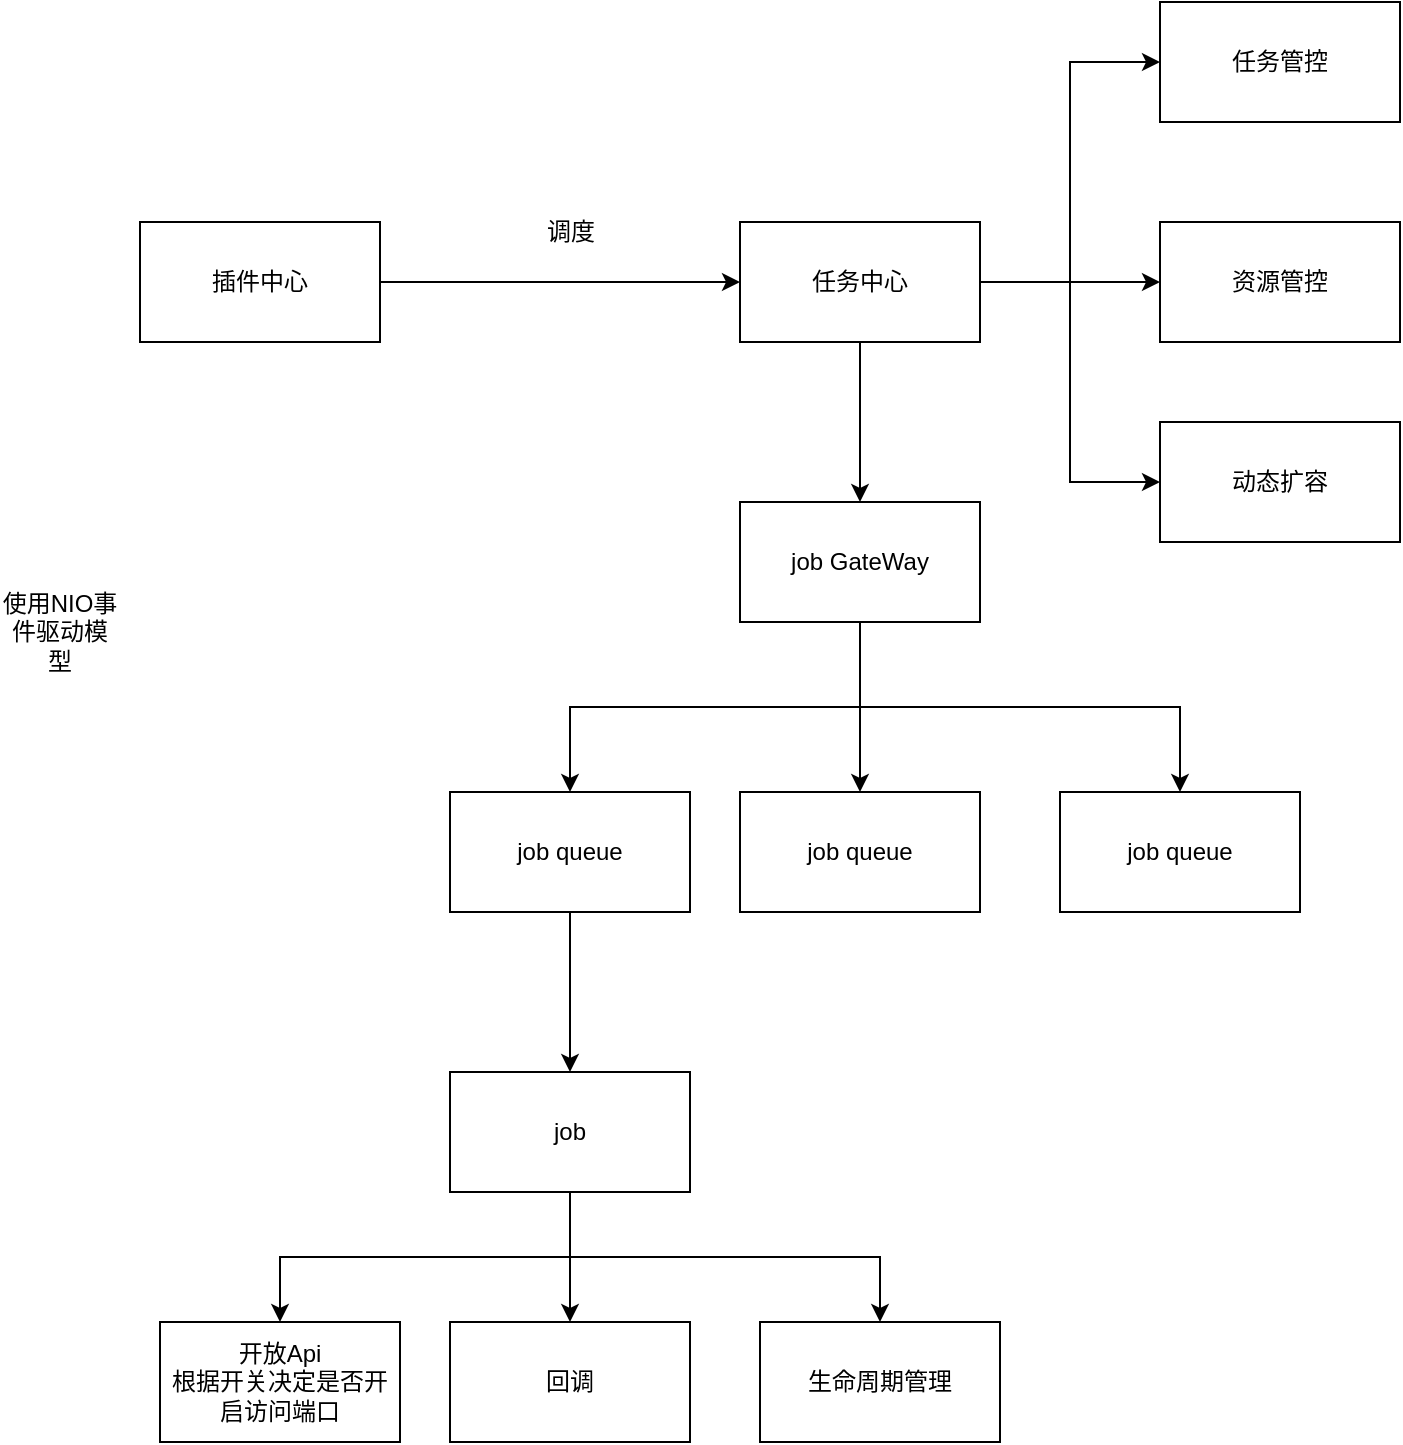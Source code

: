 <mxfile version="20.7.4" type="github">
  <diagram id="PbEQ039e5MZ8Hlv1BQLl" name="第 1 页">
    <mxGraphModel dx="1004" dy="549" grid="1" gridSize="10" guides="1" tooltips="1" connect="1" arrows="1" fold="1" page="1" pageScale="1" pageWidth="827" pageHeight="1169" math="0" shadow="0">
      <root>
        <mxCell id="0" />
        <mxCell id="1" parent="0" />
        <mxCell id="ydk9H1n4P7CN5_Hp086h-1" value="" style="edgeStyle=orthogonalEdgeStyle;rounded=0;orthogonalLoop=1;jettySize=auto;html=1;" edge="1" parent="1" source="ydk9H1n4P7CN5_Hp086h-2" target="ydk9H1n4P7CN5_Hp086h-7">
          <mxGeometry relative="1" as="geometry" />
        </mxCell>
        <mxCell id="ydk9H1n4P7CN5_Hp086h-2" value="插件中心" style="rounded=0;whiteSpace=wrap;html=1;" vertex="1" parent="1">
          <mxGeometry x="130" y="240" width="120" height="60" as="geometry" />
        </mxCell>
        <mxCell id="ydk9H1n4P7CN5_Hp086h-3" value="" style="edgeStyle=orthogonalEdgeStyle;rounded=0;orthogonalLoop=1;jettySize=auto;html=1;entryX=0;entryY=0.5;entryDx=0;entryDy=0;" edge="1" parent="1" source="ydk9H1n4P7CN5_Hp086h-7" target="ydk9H1n4P7CN5_Hp086h-8">
          <mxGeometry relative="1" as="geometry" />
        </mxCell>
        <mxCell id="ydk9H1n4P7CN5_Hp086h-4" style="edgeStyle=orthogonalEdgeStyle;rounded=0;orthogonalLoop=1;jettySize=auto;html=1;exitX=1;exitY=0.5;exitDx=0;exitDy=0;" edge="1" parent="1" source="ydk9H1n4P7CN5_Hp086h-7" target="ydk9H1n4P7CN5_Hp086h-9">
          <mxGeometry relative="1" as="geometry" />
        </mxCell>
        <mxCell id="ydk9H1n4P7CN5_Hp086h-5" style="edgeStyle=orthogonalEdgeStyle;rounded=0;orthogonalLoop=1;jettySize=auto;html=1;exitX=1;exitY=0.5;exitDx=0;exitDy=0;entryX=0;entryY=0.5;entryDx=0;entryDy=0;" edge="1" parent="1" source="ydk9H1n4P7CN5_Hp086h-7" target="ydk9H1n4P7CN5_Hp086h-10">
          <mxGeometry relative="1" as="geometry" />
        </mxCell>
        <mxCell id="ydk9H1n4P7CN5_Hp086h-6" value="" style="edgeStyle=orthogonalEdgeStyle;rounded=0;orthogonalLoop=1;jettySize=auto;html=1;" edge="1" parent="1" source="ydk9H1n4P7CN5_Hp086h-7" target="ydk9H1n4P7CN5_Hp086h-15">
          <mxGeometry relative="1" as="geometry" />
        </mxCell>
        <mxCell id="ydk9H1n4P7CN5_Hp086h-7" value="任务中心" style="rounded=0;whiteSpace=wrap;html=1;" vertex="1" parent="1">
          <mxGeometry x="430" y="240" width="120" height="60" as="geometry" />
        </mxCell>
        <mxCell id="ydk9H1n4P7CN5_Hp086h-8" value="任务管控" style="rounded=0;whiteSpace=wrap;html=1;" vertex="1" parent="1">
          <mxGeometry x="640" y="130" width="120" height="60" as="geometry" />
        </mxCell>
        <mxCell id="ydk9H1n4P7CN5_Hp086h-9" value="资源管控" style="rounded=0;whiteSpace=wrap;html=1;" vertex="1" parent="1">
          <mxGeometry x="640" y="240" width="120" height="60" as="geometry" />
        </mxCell>
        <mxCell id="ydk9H1n4P7CN5_Hp086h-10" value="动态扩容" style="rounded=0;whiteSpace=wrap;html=1;" vertex="1" parent="1">
          <mxGeometry x="640" y="340" width="120" height="60" as="geometry" />
        </mxCell>
        <mxCell id="ydk9H1n4P7CN5_Hp086h-11" value="调度" style="text;html=1;align=center;verticalAlign=middle;resizable=0;points=[];autosize=1;strokeColor=none;fillColor=none;" vertex="1" parent="1">
          <mxGeometry x="320" y="230" width="50" height="30" as="geometry" />
        </mxCell>
        <mxCell id="ydk9H1n4P7CN5_Hp086h-12" style="edgeStyle=orthogonalEdgeStyle;rounded=0;orthogonalLoop=1;jettySize=auto;html=1;exitX=0.5;exitY=1;exitDx=0;exitDy=0;" edge="1" parent="1" source="ydk9H1n4P7CN5_Hp086h-15" target="ydk9H1n4P7CN5_Hp086h-17">
          <mxGeometry relative="1" as="geometry" />
        </mxCell>
        <mxCell id="ydk9H1n4P7CN5_Hp086h-13" style="edgeStyle=orthogonalEdgeStyle;rounded=0;orthogonalLoop=1;jettySize=auto;html=1;exitX=0.5;exitY=1;exitDx=0;exitDy=0;" edge="1" parent="1" source="ydk9H1n4P7CN5_Hp086h-15" target="ydk9H1n4P7CN5_Hp086h-18">
          <mxGeometry relative="1" as="geometry" />
        </mxCell>
        <mxCell id="ydk9H1n4P7CN5_Hp086h-14" style="edgeStyle=orthogonalEdgeStyle;rounded=0;orthogonalLoop=1;jettySize=auto;html=1;exitX=0.5;exitY=1;exitDx=0;exitDy=0;" edge="1" parent="1" source="ydk9H1n4P7CN5_Hp086h-15" target="ydk9H1n4P7CN5_Hp086h-19">
          <mxGeometry relative="1" as="geometry" />
        </mxCell>
        <mxCell id="ydk9H1n4P7CN5_Hp086h-15" value="job GateWay" style="rounded=0;whiteSpace=wrap;html=1;" vertex="1" parent="1">
          <mxGeometry x="430" y="380" width="120" height="60" as="geometry" />
        </mxCell>
        <mxCell id="ydk9H1n4P7CN5_Hp086h-16" value="" style="edgeStyle=orthogonalEdgeStyle;rounded=0;orthogonalLoop=1;jettySize=auto;html=1;" edge="1" parent="1" source="ydk9H1n4P7CN5_Hp086h-17" target="ydk9H1n4P7CN5_Hp086h-23">
          <mxGeometry relative="1" as="geometry" />
        </mxCell>
        <mxCell id="ydk9H1n4P7CN5_Hp086h-17" value="job queue" style="rounded=0;whiteSpace=wrap;html=1;" vertex="1" parent="1">
          <mxGeometry x="285" y="525" width="120" height="60" as="geometry" />
        </mxCell>
        <mxCell id="ydk9H1n4P7CN5_Hp086h-18" value="job queue" style="rounded=0;whiteSpace=wrap;html=1;" vertex="1" parent="1">
          <mxGeometry x="430" y="525" width="120" height="60" as="geometry" />
        </mxCell>
        <mxCell id="ydk9H1n4P7CN5_Hp086h-19" value="job queue" style="rounded=0;whiteSpace=wrap;html=1;" vertex="1" parent="1">
          <mxGeometry x="590" y="525" width="120" height="60" as="geometry" />
        </mxCell>
        <mxCell id="ydk9H1n4P7CN5_Hp086h-20" style="edgeStyle=orthogonalEdgeStyle;rounded=0;orthogonalLoop=1;jettySize=auto;html=1;exitX=0.5;exitY=1;exitDx=0;exitDy=0;" edge="1" parent="1" source="ydk9H1n4P7CN5_Hp086h-23" target="ydk9H1n4P7CN5_Hp086h-24">
          <mxGeometry relative="1" as="geometry" />
        </mxCell>
        <mxCell id="ydk9H1n4P7CN5_Hp086h-21" style="edgeStyle=orthogonalEdgeStyle;rounded=0;orthogonalLoop=1;jettySize=auto;html=1;exitX=0.5;exitY=1;exitDx=0;exitDy=0;entryX=0.5;entryY=0;entryDx=0;entryDy=0;" edge="1" parent="1" source="ydk9H1n4P7CN5_Hp086h-23" target="ydk9H1n4P7CN5_Hp086h-25">
          <mxGeometry relative="1" as="geometry" />
        </mxCell>
        <mxCell id="ydk9H1n4P7CN5_Hp086h-22" style="edgeStyle=orthogonalEdgeStyle;rounded=0;orthogonalLoop=1;jettySize=auto;html=1;exitX=0.5;exitY=1;exitDx=0;exitDy=0;" edge="1" parent="1" source="ydk9H1n4P7CN5_Hp086h-23" target="ydk9H1n4P7CN5_Hp086h-26">
          <mxGeometry relative="1" as="geometry" />
        </mxCell>
        <mxCell id="ydk9H1n4P7CN5_Hp086h-23" value="job" style="rounded=0;whiteSpace=wrap;html=1;" vertex="1" parent="1">
          <mxGeometry x="285" y="665" width="120" height="60" as="geometry" />
        </mxCell>
        <mxCell id="ydk9H1n4P7CN5_Hp086h-24" value="开放Api&lt;br&gt;根据开关决定是否开启访问端口" style="rounded=0;whiteSpace=wrap;html=1;" vertex="1" parent="1">
          <mxGeometry x="140" y="790" width="120" height="60" as="geometry" />
        </mxCell>
        <mxCell id="ydk9H1n4P7CN5_Hp086h-25" value="回调" style="rounded=0;whiteSpace=wrap;html=1;" vertex="1" parent="1">
          <mxGeometry x="285" y="790" width="120" height="60" as="geometry" />
        </mxCell>
        <mxCell id="ydk9H1n4P7CN5_Hp086h-26" value="生命周期管理" style="rounded=0;whiteSpace=wrap;html=1;" vertex="1" parent="1">
          <mxGeometry x="440" y="790" width="120" height="60" as="geometry" />
        </mxCell>
        <mxCell id="ydk9H1n4P7CN5_Hp086h-27" value="使用NIO事件驱动模型" style="text;html=1;strokeColor=none;fillColor=none;align=center;verticalAlign=middle;whiteSpace=wrap;rounded=0;" vertex="1" parent="1">
          <mxGeometry x="60" y="430" width="60" height="30" as="geometry" />
        </mxCell>
      </root>
    </mxGraphModel>
  </diagram>
</mxfile>
